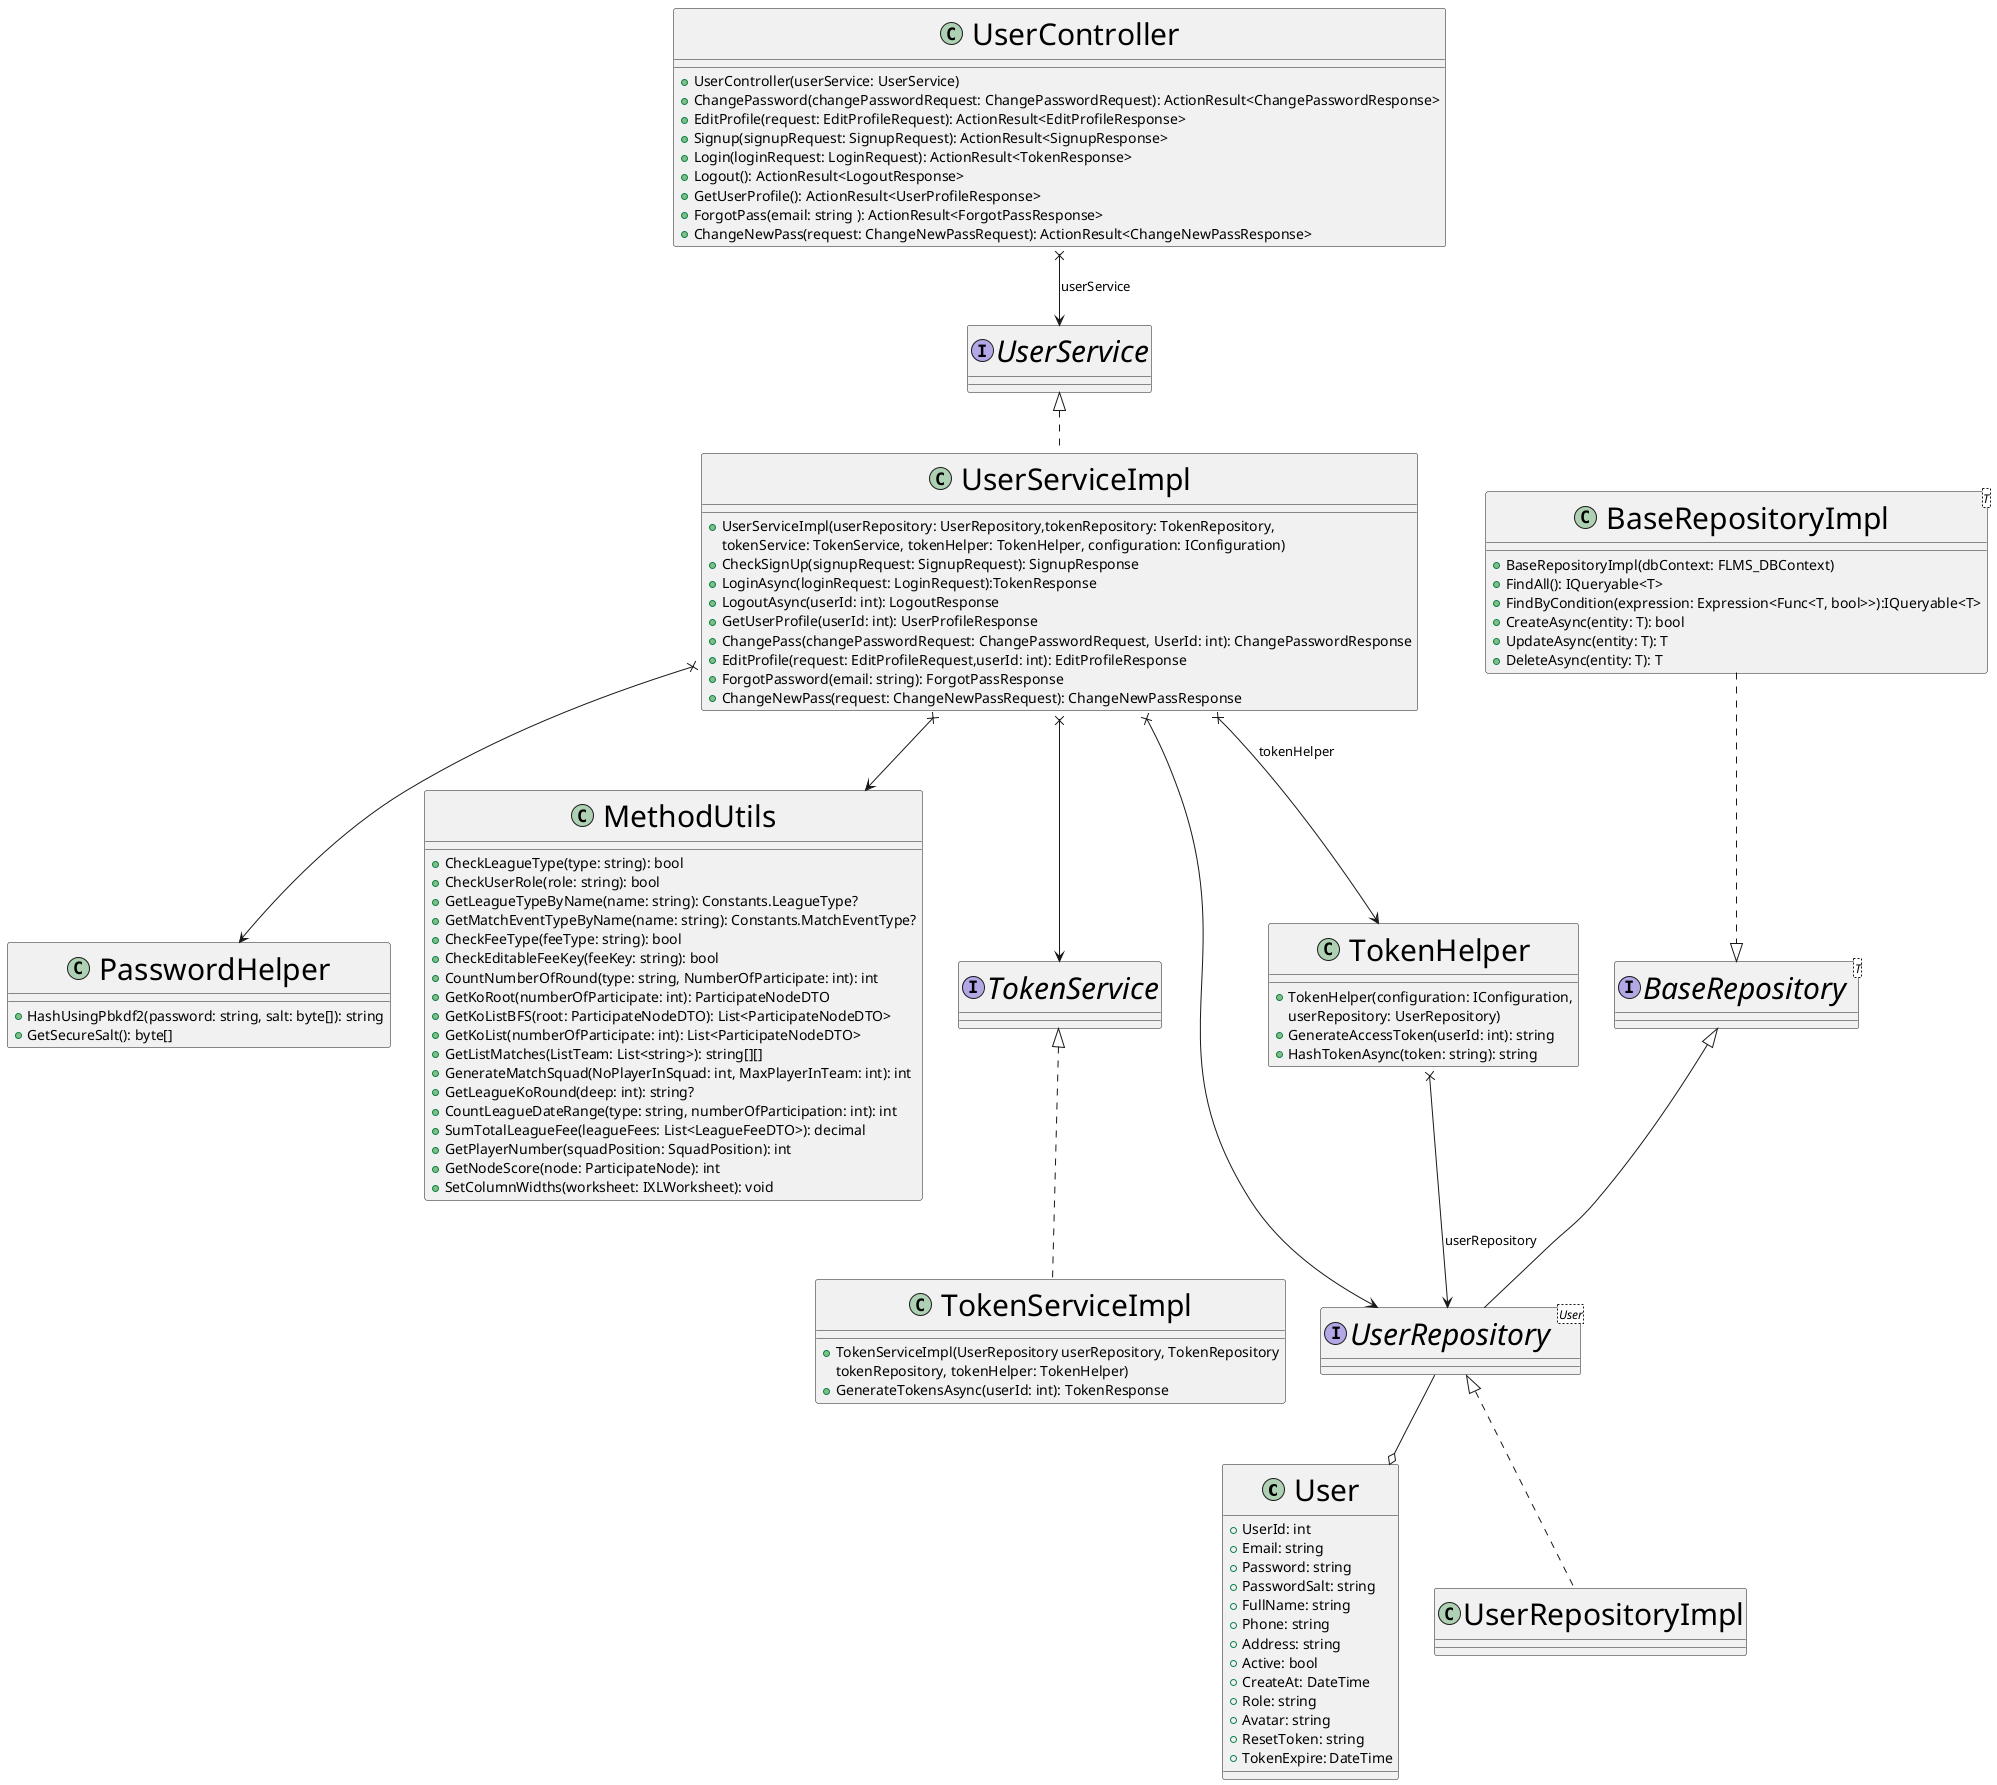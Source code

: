 @startuml Common feature for logged user 

skinparam classFontSize 30

class User {
  +UserId: int
  +Email: string
  +Password: string
  +PasswordSalt: string
  +FullName: string
  +Phone: string
  +Address: string
  +Active: bool
  +CreateAt: DateTime
  +Role: string
  +Avatar: string
  +ResetToken: string
  +TokenExpire:	DateTime
}

class PasswordHelper {
  +HashUsingPbkdf2(password: string, salt: byte[]): string
  +GetSecureSalt(): byte[] 
}

class MethodUtils{
  +CheckLeagueType(type: string): bool
  +CheckUserRole(role: string): bool
  +GetLeagueTypeByName(name: string): Constants.LeagueType?
  +GetMatchEventTypeByName(name: string): Constants.MatchEventType?
  +CheckFeeType(feeType: string): bool
  +CheckEditableFeeKey(feeKey: string): bool
  +CountNumberOfRound(type: string, NumberOfParticipate: int): int
  +GetKoRoot(numberOfParticipate: int): ParticipateNodeDTO
  +GetKoListBFS(root: ParticipateNodeDTO): List<ParticipateNodeDTO>
  +GetKoList(numberOfParticipate: int): List<ParticipateNodeDTO>
  +GetListMatches(ListTeam: List<string>): string[][]
  +GenerateMatchSquad(NoPlayerInSquad: int, MaxPlayerInTeam: int): int
  +GetLeagueKoRound(deep: int): string?
  +CountLeagueDateRange(type: string, numberOfParticipation: int): int
  +SumTotalLeagueFee(leagueFees: List<LeagueFeeDTO>): decimal
  +GetPlayerNumber(squadPosition: SquadPosition): int
  +GetNodeScore(node: ParticipateNode): int
  +SetColumnWidths(worksheet: IXLWorksheet): void
}

class UserController {
  +UserController(userService: UserService)
  +ChangePassword(changePasswordRequest: ChangePasswordRequest): ActionResult<ChangePasswordResponse>
  +EditProfile(request: EditProfileRequest): ActionResult<EditProfileResponse>
  +Signup(signupRequest: SignupRequest): ActionResult<SignupResponse>
  +Login(loginRequest: LoginRequest): ActionResult<TokenResponse>
  +Logout(): ActionResult<LogoutResponse>
  +GetUserProfile(): ActionResult<UserProfileResponse>
  +ForgotPass(email: string ): ActionResult<ForgotPassResponse>
  +ChangeNewPass(request: ChangeNewPassRequest): ActionResult<ChangeNewPassResponse>  
}
UserController x--> UserService: userService

interface TokenService

class TokenServiceImpl implements TokenService{
  +TokenServiceImpl(UserRepository userRepository, TokenRepository 
  tokenRepository, tokenHelper: TokenHelper)
  +GenerateTokensAsync(userId: int): TokenResponse
}

interface UserService

class UserServiceImpl implements UserService {
  +UserServiceImpl(userRepository: UserRepository,tokenRepository: TokenRepository, 
  tokenService: TokenService, tokenHelper: TokenHelper, configuration: IConfiguration)
  +CheckSignUp(signupRequest: SignupRequest): SignupResponse
  +LoginAsync(loginRequest: LoginRequest):TokenResponse
  +LogoutAsync(userId: int): LogoutResponse
  +GetUserProfile(userId: int): UserProfileResponse
  +ChangePass(changePasswordRequest: ChangePasswordRequest, UserId: int): ChangePasswordResponse
  +EditProfile(request: EditProfileRequest,userId: int): EditProfileResponse
  +ForgotPassword(email: string): ForgotPassResponse
  +ChangeNewPass(request: ChangeNewPassRequest): ChangeNewPassResponse
}
UserServiceImpl x--> UserRepository
UserServiceImpl x--> PasswordHelper
UserServiceImpl x--> MethodUtils
UserServiceImpl x--> TokenHelper: tokenHelper
UserServiceImpl x--> TokenService

interface BaseRepository<T>

class BaseRepositoryImpl<T> {
  +BaseRepositoryImpl(dbContext: FLMS_DBContext)
  +FindAll(): IQueryable<T>
  +FindByCondition(expression: Expression<Func<T, bool>>):IQueryable<T>
  +CreateAsync(entity: T): bool
  +UpdateAsync(entity: T): T
  +DeleteAsync(entity: T): T
}
BaseRepositoryImpl ..|> BaseRepository 

interface UserRepository<User> implements BaseRepository
UserRepository --o User

class UserRepositoryImpl implements UserRepository

class TokenHelper {
  +TokenHelper(configuration: IConfiguration, 
  userRepository: UserRepository)
  +GenerateAccessToken(userId: int): string
  +HashTokenAsync(token: string): string
}
TokenHelper x--> UserRepository: userRepository

@enduml